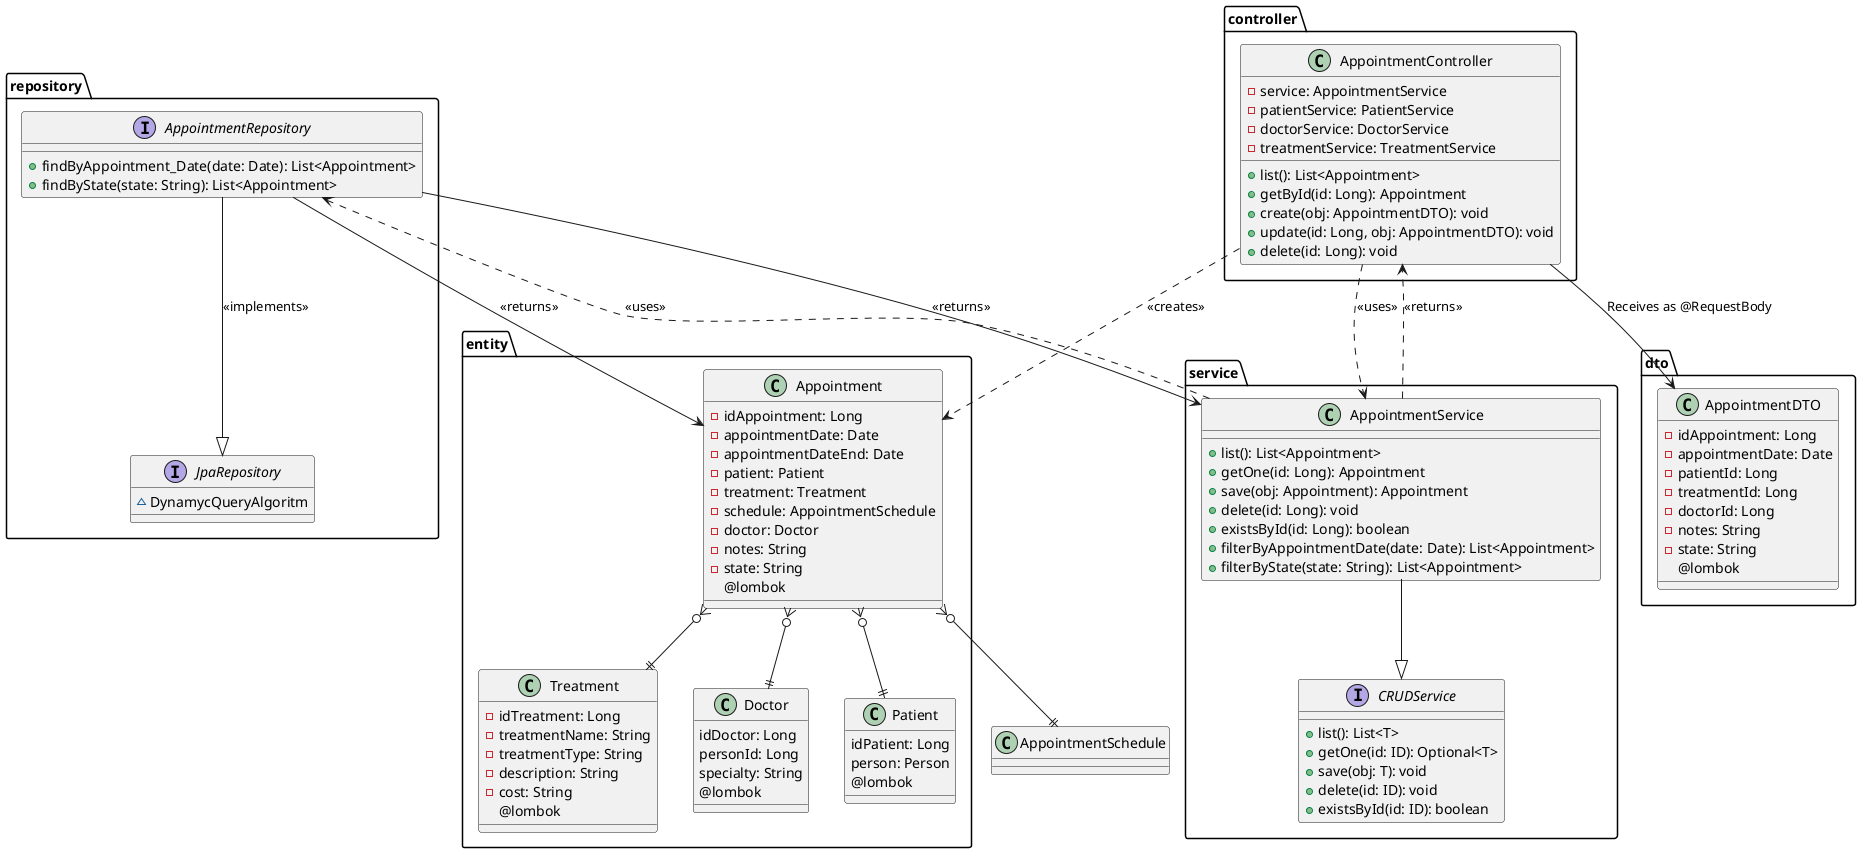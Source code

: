 @startuml hu25
package repository {
  interface AppointmentRepository {
    +findByAppointment_Date(date: Date): List<Appointment>
    +findByState(state: String): List<Appointment>
  }

  interface JpaRepository {
    ~DynamycQueryAlgoritm
  }
}

package controller {
  class AppointmentController {
    -service: AppointmentService
    -patientService: PatientService
    -doctorService: DoctorService
    -treatmentService: TreatmentService
    +list(): List<Appointment>
    +getById(id: Long): Appointment
    +create(obj: AppointmentDTO): void
    +update(id: Long, obj: AppointmentDTO): void
    +delete(id: Long): void
  }
}

package service {

  class AppointmentService {
    +list(): List<Appointment>
    +getOne(id: Long): Appointment
    +save(obj: Appointment): Appointment
    +delete(id: Long): void
    +existsById(id: Long): boolean
    +filterByAppointmentDate(date: Date): List<Appointment>
    +filterByState(state: String): List<Appointment>
  }

  interface CRUDService{
    +list(): List<T>
    +getOne(id: ID): Optional<T>
    +save(obj: T): void
    +delete(id: ID): void
    +existsById(id: ID): boolean
  }
}

package dto {
  class AppointmentDTO {
    -idAppointment: Long
    -appointmentDate: Date
    -patientId: Long
    -treatmentId: Long
    -doctorId: Long
    -notes: String
    -state: String
    @lombok
  }
}

package entity {

  class Appointment {
    -idAppointment: Long
    -appointmentDate: Date
    -appointmentDateEnd: Date
    -patient: Patient
    -treatment: Treatment
    -schedule: AppointmentSchedule
    -doctor: Doctor
    -notes: String
    -state: String
    @lombok
  }

  class Patient {
    idPatient: Long
    person: Person
    @lombok
  }

  class Treatment {
    -idTreatment: Long
    -treatmentName: String
    -treatmentType: String
    -description: String
    -cost: String
    @lombok
  }

  class Doctor {
    idDoctor: Long
    personId: Long
    specialty: String
    @lombok
  }
}

AppointmentController ..> AppointmentService : <<uses>>
AppointmentController --> AppointmentDTO : Receives as @RequestBody
AppointmentController ..> Appointment : <<creates>>

AppointmentService..> AppointmentController: <<returns>>
AppointmentService --|> CRUDService
AppointmentService ..> AppointmentRepository : <<uses>>

AppointmentRepository --> AppointmentService : <<returns>>
AppointmentRepository --> Appointment : <<returns>>
AppointmentRepository --|> JpaRepository: <<implements>>

Appointment }o--|| Patient
Appointment }o--|| Treatment
Appointment }o--|| AppointmentSchedule
Appointment }o--|| Doctor

@enduml
